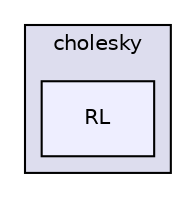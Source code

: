 digraph "libs/lapack-3.6.0/SRC/VARIANTS/cholesky/RL" {
  compound=true
  node [ fontsize="10", fontname="Helvetica"];
  edge [ labelfontsize="10", labelfontname="Helvetica"];
  subgraph clusterdir_65b214814f162d0bf134f206f251ae30 {
    graph [ bgcolor="#ddddee", pencolor="black", label="cholesky" fontname="Helvetica", fontsize="10", URL="dir_65b214814f162d0bf134f206f251ae30.html"]
  dir_4e6c9cdac29d33d511f3a0b7364efb2d [shape=box, label="RL", style="filled", fillcolor="#eeeeff", pencolor="black", URL="dir_4e6c9cdac29d33d511f3a0b7364efb2d.html"];
  }
}
